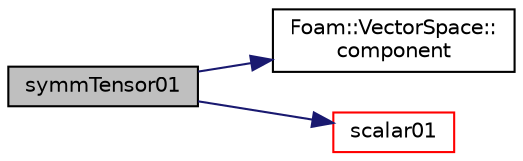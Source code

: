 digraph "symmTensor01"
{
  bgcolor="transparent";
  edge [fontname="Helvetica",fontsize="10",labelfontname="Helvetica",labelfontsize="10"];
  node [fontname="Helvetica",fontsize="10",shape=record];
  rankdir="LR";
  Node454 [label="symmTensor01",height=0.2,width=0.4,color="black", fillcolor="grey75", style="filled", fontcolor="black"];
  Node454 -> Node455 [color="midnightblue",fontsize="10",style="solid",fontname="Helvetica"];
  Node455 [label="Foam::VectorSpace::\lcomponent",height=0.2,width=0.4,color="black",URL="$a29813.html#a343ed8ae5f0843724c216301a2c96352"];
  Node454 -> Node456 [color="midnightblue",fontsize="10",style="solid",fontname="Helvetica"];
  Node456 [label="scalar01",height=0.2,width=0.4,color="red",URL="$a29345.html#a25269b8b1f09eff9a4aa34074b51c4ab",tooltip="Scalar [0..1] (so including 0,1) "];
}

